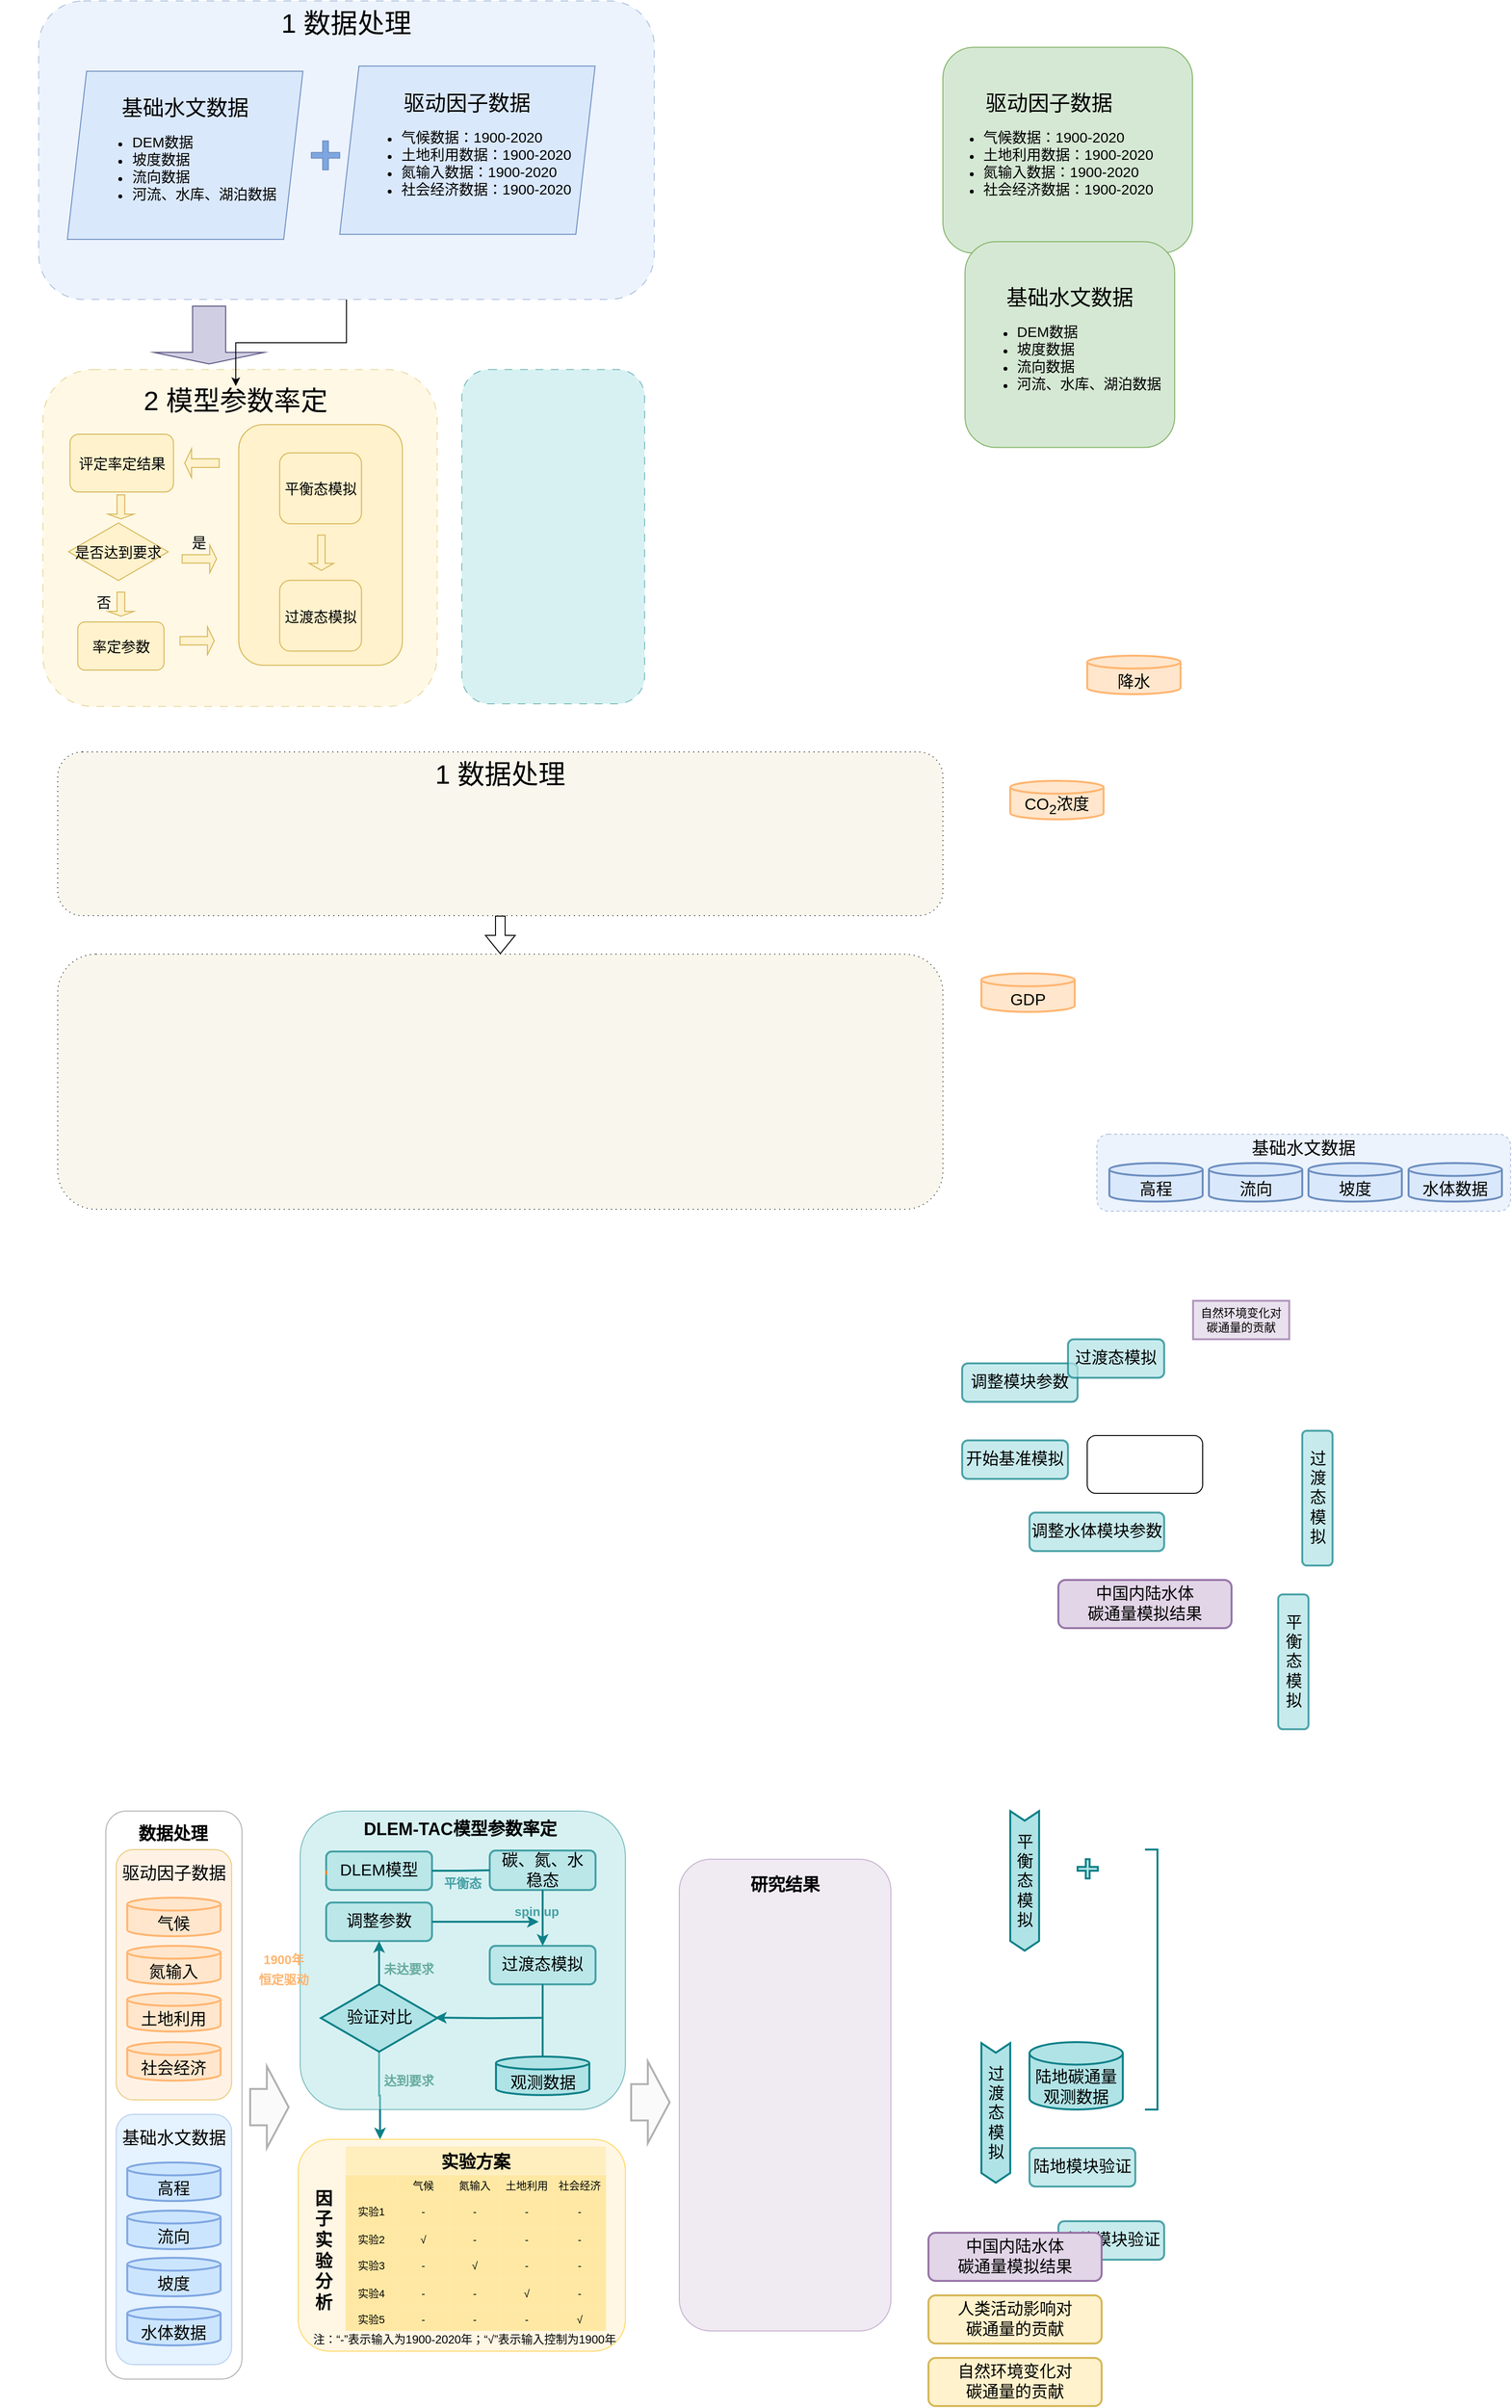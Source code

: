 <mxfile version="27.1.4">
  <diagram id="C5RBs43oDa-KdzZeNtuy" name="Page-1">
    <mxGraphModel dx="1223" dy="659" grid="1" gridSize="10" guides="1" tooltips="1" connect="1" arrows="1" fold="1" page="1" pageScale="1" pageWidth="827" pageHeight="1169" math="0" shadow="0">
      <root>
        <mxCell id="WIyWlLk6GJQsqaUBKTNV-0" />
        <mxCell id="WIyWlLk6GJQsqaUBKTNV-1" parent="WIyWlLk6GJQsqaUBKTNV-0" />
        <mxCell id="oJPnfznHVFl8mpxEo0FU-6" value="" style="group;dashed=1;fillColor=#dae8fc;strokeColor=#6c8ebf;opacity=0;" parent="WIyWlLk6GJQsqaUBKTNV-1" vertex="1" connectable="0">
          <mxGeometry x="70" y="20" width="630" height="382.76" as="geometry" />
        </mxCell>
        <mxCell id="oJPnfznHVFl8mpxEo0FU-4" value="&lt;font style=&quot;font-size: 28px;&quot;&gt;1 数据处理&lt;/font&gt;" style="rounded=1;whiteSpace=wrap;html=1;fillColor=#dae8fc;strokeColor=#6c8ebf;verticalAlign=top;dashed=1;opacity=50;dashPattern=8 8;" parent="oJPnfznHVFl8mpxEo0FU-6" vertex="1">
          <mxGeometry x="-9.83" width="639.83" height="310" as="geometry" />
        </mxCell>
        <mxCell id="oJPnfznHVFl8mpxEo0FU-9" value="" style="shape=cross;whiteSpace=wrap;html=1;fillColor=#7EA6E0;strokeColor=#6c8ebf;" parent="oJPnfznHVFl8mpxEo0FU-6" vertex="1">
          <mxGeometry x="273.603" y="145.34" width="29.492" height="30" as="geometry" />
        </mxCell>
        <mxCell id="oJPnfznHVFl8mpxEo0FU-14" value="" style="shape=singleArrow;direction=south;whiteSpace=wrap;html=1;strokeColor=#56517e;fillColor=#d0cee2;" parent="oJPnfznHVFl8mpxEo0FU-6" vertex="1">
          <mxGeometry x="109.998" y="317" width="114.702" height="60" as="geometry" />
        </mxCell>
        <mxCell id="oJPnfznHVFl8mpxEo0FU-18" value="&lt;div&gt;&lt;font style=&quot;font-size: 22px;&quot;&gt;基础水文数据&lt;/font&gt;&lt;/div&gt;&lt;div&gt;&lt;ul&gt;&lt;li style=&quot;text-align: left;&quot;&gt;&lt;font style=&quot;font-size: 15px;&quot;&gt;DEM数据&lt;/font&gt;&lt;/li&gt;&lt;li style=&quot;text-align: left;&quot;&gt;&lt;font style=&quot;font-size: 15px;&quot;&gt;坡度数据&lt;/font&gt;&lt;/li&gt;&lt;li style=&quot;text-align: left;&quot;&gt;&lt;font style=&quot;font-size: 15px;&quot;&gt;流向数据&lt;/font&gt;&lt;/li&gt;&lt;li style=&quot;text-align: left;&quot;&gt;&lt;font style=&quot;font-size: 15px;&quot;&gt;河流、水库、湖泊数据&lt;/font&gt;&lt;/li&gt;&lt;/ul&gt;&lt;/div&gt;" style="shape=parallelogram;perimeter=parallelogramPerimeter;whiteSpace=wrap;html=1;fixedSize=1;fillColor=#dae8fc;strokeColor=#6c8ebf;" parent="oJPnfznHVFl8mpxEo0FU-6" vertex="1">
          <mxGeometry x="19.996" y="73.01" width="244.839" height="174.66" as="geometry" />
        </mxCell>
        <mxCell id="oJPnfznHVFl8mpxEo0FU-17" value="&lt;div&gt;&lt;font style=&quot;font-size: 22px;&quot;&gt;驱动因子数据&lt;/font&gt;&lt;/div&gt;&lt;ul style=&quot;text-align: left;&quot;&gt;&lt;li&gt;&lt;font style=&quot;font-size: 15px;&quot;&gt;气候数据：1900-2020&lt;/font&gt;&lt;/li&gt;&lt;li&gt;&lt;font style=&quot;font-size: 15px;&quot;&gt;土地利用数据：1900-2020&lt;/font&gt;&lt;/li&gt;&lt;li&gt;&lt;font style=&quot;font-size: 15px;&quot;&gt;氮输入数据：1900-2020&lt;/font&gt;&lt;/li&gt;&lt;li&gt;&lt;font style=&quot;font-size: 15px;&quot;&gt;社会经济数据：1900-2020&lt;/font&gt;&lt;/li&gt;&lt;/ul&gt;" style="shape=parallelogram;perimeter=parallelogramPerimeter;whiteSpace=wrap;html=1;fixedSize=1;fillColor=#dae8fc;strokeColor=#6c8ebf;" parent="oJPnfznHVFl8mpxEo0FU-6" vertex="1">
          <mxGeometry x="303.09" y="67.67" width="265.424" height="174.66" as="geometry" />
        </mxCell>
        <mxCell id="oJPnfznHVFl8mpxEo0FU-0" value="&lt;div style=&quot;text-align: center;&quot;&gt;&lt;font style=&quot;font-size: 22px;&quot;&gt;驱动因子数据&lt;/font&gt;&lt;/div&gt;&lt;ul&gt;&lt;li style=&quot;&quot;&gt;&lt;font style=&quot;font-size: 15px;&quot;&gt;气候数据：1900-2020&lt;/font&gt;&lt;/li&gt;&lt;li&gt;&lt;font style=&quot;font-size: 15px;&quot;&gt;土地利用数据：1900-2020&lt;/font&gt;&lt;/li&gt;&lt;li style=&quot;&quot;&gt;&lt;font style=&quot;font-size: 15px;&quot;&gt;氮输入数据：1900-2020&lt;/font&gt;&lt;/li&gt;&lt;li style=&quot;&quot;&gt;&lt;font style=&quot;font-size: 15px;&quot;&gt;社会经济数据：1900-2020&lt;/font&gt;&lt;/li&gt;&lt;/ul&gt;" style="rounded=1;whiteSpace=wrap;html=1;align=left;fillColor=#d5e8d4;strokeColor=#82b366;movable=1;resizable=1;rotatable=1;deletable=1;editable=1;locked=0;connectable=1;" parent="WIyWlLk6GJQsqaUBKTNV-1" vertex="1">
          <mxGeometry x="1000.005" y="68.108" width="259.434" height="213.793" as="geometry" />
        </mxCell>
        <mxCell id="oJPnfznHVFl8mpxEo0FU-2" value="&lt;div style=&quot;&quot;&gt;&lt;font style=&quot;font-size: 22px;&quot;&gt;基础水文数据&lt;/font&gt;&lt;/div&gt;&lt;div style=&quot;&quot;&gt;&lt;ul&gt;&lt;li style=&quot;text-align: left;&quot;&gt;&lt;font style=&quot;font-size: 15px;&quot;&gt;DEM数据&lt;/font&gt;&lt;/li&gt;&lt;li style=&quot;text-align: left;&quot;&gt;&lt;font style=&quot;font-size: 15px;&quot;&gt;坡度数据&lt;/font&gt;&lt;/li&gt;&lt;li style=&quot;text-align: left;&quot;&gt;&lt;font style=&quot;font-size: 15px;&quot;&gt;流向数据&lt;/font&gt;&lt;/li&gt;&lt;li style=&quot;text-align: left;&quot;&gt;&lt;font style=&quot;font-size: 15px;&quot;&gt;河流、水库、湖泊数据&lt;/font&gt;&lt;/li&gt;&lt;/ul&gt;&lt;/div&gt;" style="rounded=1;whiteSpace=wrap;html=1;align=center;fillColor=#d5e8d4;strokeColor=#82b366;" parent="WIyWlLk6GJQsqaUBKTNV-1" vertex="1">
          <mxGeometry x="1023.001" y="269.998" width="217.925" height="213.793" as="geometry" />
        </mxCell>
        <mxCell id="oJPnfznHVFl8mpxEo0FU-35" value="" style="group" parent="WIyWlLk6GJQsqaUBKTNV-1" vertex="1" connectable="0">
          <mxGeometry x="20" y="402.76" width="490" height="350" as="geometry" />
        </mxCell>
        <mxCell id="oJPnfznHVFl8mpxEo0FU-3" value="" style="rounded=1;whiteSpace=wrap;html=1;fillColor=#fff2cc;strokeColor=#d6b656;opacity=50;dashed=1;dashPattern=8 8;" parent="oJPnfznHVFl8mpxEo0FU-35" vertex="1">
          <mxGeometry x="44.545" width="409.818" height="350" as="geometry" />
        </mxCell>
        <mxCell id="oJPnfznHVFl8mpxEo0FU-36" value="" style="group" parent="oJPnfznHVFl8mpxEo0FU-35" vertex="1" connectable="0">
          <mxGeometry x="71.273" y="52.24" width="356.364" height="260" as="geometry" />
        </mxCell>
        <mxCell id="oJPnfznHVFl8mpxEo0FU-21" value="&lt;font style=&quot;font-size: 15px;&quot;&gt;率定参数&lt;/font&gt;" style="rounded=1;whiteSpace=wrap;html=1;fillColor=#fff2cc;strokeColor=#d6b656;" parent="oJPnfznHVFl8mpxEo0FU-36" vertex="1">
          <mxGeometry x="9.562" y="210" width="89.613" height="50" as="geometry" />
        </mxCell>
        <mxCell id="oJPnfznHVFl8mpxEo0FU-25" value="" style="shape=singleArrow;direction=west;whiteSpace=wrap;html=1;fillColor=#fff2cc;strokeColor=#d6b656;" parent="oJPnfznHVFl8mpxEo0FU-36" vertex="1">
          <mxGeometry x="120.682" y="30" width="35.845" height="30" as="geometry" />
        </mxCell>
        <mxCell id="oJPnfznHVFl8mpxEo0FU-26" value="&lt;font style=&quot;font-size: 15px;&quot;&gt;是否达到要求&lt;/font&gt;" style="html=1;whiteSpace=wrap;aspect=fixed;shape=isoRectangle;fillColor=#fff2cc;strokeColor=#d6b656;" parent="oJPnfznHVFl8mpxEo0FU-36" vertex="1">
          <mxGeometry y="106" width="103.58" height="62.147" as="geometry" />
        </mxCell>
        <mxCell id="oJPnfznHVFl8mpxEo0FU-27" value="" style="group" parent="oJPnfznHVFl8mpxEo0FU-36" vertex="1" connectable="0">
          <mxGeometry x="171.758" y="5" width="175.228" height="250" as="geometry" />
        </mxCell>
        <mxCell id="oJPnfznHVFl8mpxEo0FU-22" value="" style="rounded=1;whiteSpace=wrap;html=1;fillColor=#fff2cc;strokeColor=#d6b656;textDirection=vertical-lr;" parent="oJPnfznHVFl8mpxEo0FU-27" vertex="1">
          <mxGeometry x="5.104" width="170.124" height="250.0" as="geometry" />
        </mxCell>
        <mxCell id="oJPnfznHVFl8mpxEo0FU-19" value="&lt;font style=&quot;font-size: 15px;&quot;&gt;平衡态模拟&lt;/font&gt;" style="rounded=1;whiteSpace=wrap;html=1;fillColor=#fff2cc;strokeColor=#d6b656;" parent="oJPnfznHVFl8mpxEo0FU-27" vertex="1">
          <mxGeometry x="47.635" y="29.412" width="85.062" height="73.529" as="geometry" />
        </mxCell>
        <mxCell id="oJPnfznHVFl8mpxEo0FU-20" value="&lt;font style=&quot;font-size: 15px;&quot;&gt;过渡态模拟&lt;/font&gt;" style="rounded=1;whiteSpace=wrap;html=1;fillColor=#fff2cc;strokeColor=#d6b656;" parent="oJPnfznHVFl8mpxEo0FU-27" vertex="1">
          <mxGeometry x="47.635" y="161.765" width="85.062" height="73.529" as="geometry" />
        </mxCell>
        <mxCell id="oJPnfznHVFl8mpxEo0FU-24" value="" style="shape=singleArrow;direction=south;whiteSpace=wrap;html=1;fillColor=#fff2cc;strokeColor=#d6b656;" parent="oJPnfznHVFl8mpxEo0FU-27" vertex="1">
          <mxGeometry x="78.257" y="114.706" width="25.519" height="36.765" as="geometry" />
        </mxCell>
        <mxCell id="oJPnfznHVFl8mpxEo0FU-28" value="&lt;span style=&quot;font-size: 15px;&quot;&gt;评定率定结果&lt;/span&gt;" style="rounded=1;whiteSpace=wrap;html=1;fillColor=#fff2cc;strokeColor=#d6b656;" parent="oJPnfznHVFl8mpxEo0FU-36" vertex="1">
          <mxGeometry x="1.497" y="15" width="107.535" height="60" as="geometry" />
        </mxCell>
        <mxCell id="oJPnfznHVFl8mpxEo0FU-29" value="" style="shape=singleArrow;direction=south;whiteSpace=wrap;html=1;fillColor=#fff2cc;strokeColor=#d6b656;" parent="oJPnfznHVFl8mpxEo0FU-36" vertex="1">
          <mxGeometry x="40.926" y="78" width="26.884" height="25" as="geometry" />
        </mxCell>
        <mxCell id="oJPnfznHVFl8mpxEo0FU-30" value="" style="shape=singleArrow;whiteSpace=wrap;html=1;fillColor=#fff2cc;strokeColor=#d6b656;" parent="oJPnfznHVFl8mpxEo0FU-36" vertex="1">
          <mxGeometry x="117.993" y="130" width="35.845" height="29" as="geometry" />
        </mxCell>
        <mxCell id="oJPnfznHVFl8mpxEo0FU-32" value="&lt;font style=&quot;font-size: 15px;&quot;&gt;是&lt;/font&gt;" style="text;html=1;align=center;verticalAlign=middle;whiteSpace=wrap;rounded=0;" parent="oJPnfznHVFl8mpxEo0FU-36" vertex="1">
          <mxGeometry x="109.032" y="112" width="53.768" height="30" as="geometry" />
        </mxCell>
        <mxCell id="oJPnfznHVFl8mpxEo0FU-33" value="" style="shape=singleArrow;direction=south;whiteSpace=wrap;html=1;fillColor=#fff2cc;strokeColor=#d6b656;" parent="oJPnfznHVFl8mpxEo0FU-36" vertex="1">
          <mxGeometry x="40.926" y="179" width="26.884" height="25" as="geometry" />
        </mxCell>
        <mxCell id="oJPnfznHVFl8mpxEo0FU-34" value="&lt;font style=&quot;font-size: 15px;&quot;&gt;否&lt;/font&gt;" style="text;html=1;align=center;verticalAlign=middle;whiteSpace=wrap;rounded=0;" parent="oJPnfznHVFl8mpxEo0FU-36" vertex="1">
          <mxGeometry x="9.562" y="174" width="53.768" height="30" as="geometry" />
        </mxCell>
        <mxCell id="oJPnfznHVFl8mpxEo0FU-37" value="&lt;font style=&quot;font-size: 28px;&quot;&gt;2 模型参数率定&lt;/font&gt;" style="text;html=1;align=center;verticalAlign=middle;whiteSpace=wrap;rounded=0;" parent="oJPnfznHVFl8mpxEo0FU-35" vertex="1">
          <mxGeometry x="139.07" y="17.24" width="211.86" height="30" as="geometry" />
        </mxCell>
        <mxCell id="oJPnfznHVFl8mpxEo0FU-38" value="" style="shape=singleArrow;whiteSpace=wrap;html=1;fillColor=#fff2cc;strokeColor=#d6b656;" parent="oJPnfznHVFl8mpxEo0FU-35" vertex="1">
          <mxGeometry x="187.091" y="267.24" width="35.636" height="29" as="geometry" />
        </mxCell>
        <mxCell id="oJPnfznHVFl8mpxEo0FU-40" value="" style="rounded=1;whiteSpace=wrap;html=1;fillColor=#b0e3e6;strokeColor=#0e8088;opacity=50;dashed=1;dashPattern=8 8;" parent="WIyWlLk6GJQsqaUBKTNV-1" vertex="1">
          <mxGeometry x="500" y="402.76" width="190" height="347.24" as="geometry" />
        </mxCell>
        <mxCell id="oJPnfznHVFl8mpxEo0FU-41" value="" style="edgeStyle=orthogonalEdgeStyle;rounded=0;orthogonalLoop=1;jettySize=auto;html=1;" parent="WIyWlLk6GJQsqaUBKTNV-1" source="oJPnfznHVFl8mpxEo0FU-4" target="oJPnfznHVFl8mpxEo0FU-37" edge="1">
          <mxGeometry relative="1" as="geometry" />
        </mxCell>
        <mxCell id="oJPnfznHVFl8mpxEo0FU-67" value="" style="edgeStyle=orthogonalEdgeStyle;rounded=0;orthogonalLoop=1;jettySize=auto;html=1;opacity=0;fillColor=#b1ddf0;strokeColor=#10739e;" parent="WIyWlLk6GJQsqaUBKTNV-1" edge="1">
          <mxGeometry relative="1" as="geometry">
            <mxPoint x="1150" y="1307" as="sourcePoint" />
            <mxPoint x="1150" y="1307" as="targetPoint" />
            <Array as="points">
              <mxPoint x="1170" y="1307" />
            </Array>
          </mxGeometry>
        </mxCell>
        <mxCell id="oJPnfznHVFl8mpxEo0FU-69" value="" style="edgeStyle=orthogonalEdgeStyle;rounded=0;orthogonalLoop=1;jettySize=auto;html=1;shape=flexArrow;" parent="WIyWlLk6GJQsqaUBKTNV-1" source="oJPnfznHVFl8mpxEo0FU-42" target="oJPnfznHVFl8mpxEo0FU-68" edge="1">
          <mxGeometry relative="1" as="geometry" />
        </mxCell>
        <mxCell id="oJPnfznHVFl8mpxEo0FU-42" value="&lt;font style=&quot;font-size: 28px;&quot;&gt;1 数据处理&lt;/font&gt;" style="rounded=1;whiteSpace=wrap;html=1;verticalAlign=top;dashed=1;dashPattern=1 4;fillColor=#f9f7ed;strokeColor=#36393d;" parent="WIyWlLk6GJQsqaUBKTNV-1" vertex="1">
          <mxGeometry x="80" y="800" width="920" height="170" as="geometry" />
        </mxCell>
        <mxCell id="oJPnfznHVFl8mpxEo0FU-50" value="&lt;span style=&quot;font-size: 17px;&quot;&gt;降水&lt;/span&gt;" style="strokeWidth=2;html=1;shape=mxgraph.flowchart.database;whiteSpace=wrap;fillColor=#ffe6cc;strokeColor=#FFB570;verticalAlign=bottom;" parent="WIyWlLk6GJQsqaUBKTNV-1" vertex="1">
          <mxGeometry x="1150" y="700" width="97" height="40" as="geometry" />
        </mxCell>
        <mxCell id="oJPnfznHVFl8mpxEo0FU-51" value="&lt;span style=&quot;font-size: 17px;&quot;&gt;CO&lt;sub&gt;2&lt;/sub&gt;浓度&lt;/span&gt;" style="strokeWidth=2;html=1;shape=mxgraph.flowchart.database;whiteSpace=wrap;fillColor=#ffe6cc;strokeColor=#FFB570;verticalAlign=bottom;" parent="WIyWlLk6GJQsqaUBKTNV-1" vertex="1">
          <mxGeometry x="1070" y="830" width="97" height="40" as="geometry" />
        </mxCell>
        <mxCell id="oJPnfznHVFl8mpxEo0FU-55" value="&lt;span style=&quot;font-size: 17px;&quot;&gt;GDP&lt;/span&gt;" style="strokeWidth=2;html=1;shape=mxgraph.flowchart.database;whiteSpace=wrap;fillColor=#ffe6cc;strokeColor=#FFB570;verticalAlign=bottom;" parent="WIyWlLk6GJQsqaUBKTNV-1" vertex="1">
          <mxGeometry x="1040" y="1030" width="97" height="40" as="geometry" />
        </mxCell>
        <mxCell id="oJPnfznHVFl8mpxEo0FU-60" value="" style="rounded=1;whiteSpace=wrap;html=1;fillColor=#dae8fc;strokeColor=#6c8ebf;dashed=1;opacity=50;container=0;" parent="WIyWlLk6GJQsqaUBKTNV-1" vertex="1">
          <mxGeometry x="1160" y="1197" width="430" height="80" as="geometry" />
        </mxCell>
        <mxCell id="oJPnfznHVFl8mpxEo0FU-61" value="&lt;font style=&quot;font-size: 17px;&quot;&gt;高程&lt;/font&gt;" style="strokeWidth=2;html=1;shape=mxgraph.flowchart.database;whiteSpace=wrap;fillColor=#dae8fc;strokeColor=#6c8ebf;verticalAlign=bottom;container=0;" parent="WIyWlLk6GJQsqaUBKTNV-1" vertex="1">
          <mxGeometry x="1173" y="1227" width="97" height="40" as="geometry" />
        </mxCell>
        <mxCell id="oJPnfznHVFl8mpxEo0FU-62" value="&lt;span style=&quot;font-size: 17px;&quot;&gt;坡度&lt;/span&gt;" style="strokeWidth=2;html=1;shape=mxgraph.flowchart.database;whiteSpace=wrap;fillColor=#dae8fc;strokeColor=#6c8ebf;verticalAlign=bottom;container=0;" parent="WIyWlLk6GJQsqaUBKTNV-1" vertex="1">
          <mxGeometry x="1380" y="1227" width="97" height="40" as="geometry" />
        </mxCell>
        <mxCell id="oJPnfznHVFl8mpxEo0FU-63" value="&lt;span style=&quot;font-size: 17px;&quot;&gt;流向&lt;/span&gt;" style="strokeWidth=2;html=1;shape=mxgraph.flowchart.database;whiteSpace=wrap;fillColor=#dae8fc;strokeColor=#6c8ebf;verticalAlign=bottom;container=0;" parent="WIyWlLk6GJQsqaUBKTNV-1" vertex="1">
          <mxGeometry x="1276.5" y="1227" width="97" height="40" as="geometry" />
        </mxCell>
        <mxCell id="oJPnfznHVFl8mpxEo0FU-64" value="&lt;span style=&quot;font-size: 17px;&quot;&gt;水体数据&lt;/span&gt;" style="strokeWidth=2;html=1;shape=mxgraph.flowchart.database;whiteSpace=wrap;fillColor=#dae8fc;strokeColor=#6c8ebf;verticalAlign=bottom;container=0;" parent="WIyWlLk6GJQsqaUBKTNV-1" vertex="1">
          <mxGeometry x="1484" y="1227" width="97" height="40" as="geometry" />
        </mxCell>
        <mxCell id="oJPnfznHVFl8mpxEo0FU-65" value="&lt;font style=&quot;font-size: 18px;&quot;&gt;基础水文数据&lt;/font&gt;" style="text;html=1;align=center;verticalAlign=middle;whiteSpace=wrap;rounded=0;container=0;" parent="WIyWlLk6GJQsqaUBKTNV-1" vertex="1">
          <mxGeometry x="1310" y="1197" width="130" height="30" as="geometry" />
        </mxCell>
        <mxCell id="oJPnfznHVFl8mpxEo0FU-68" value="" style="whiteSpace=wrap;html=1;verticalAlign=top;fillColor=#f9f7ed;strokeColor=#36393d;rounded=1;dashed=1;dashPattern=1 4;" parent="WIyWlLk6GJQsqaUBKTNV-1" vertex="1">
          <mxGeometry x="80" y="1010" width="920" height="265" as="geometry" />
        </mxCell>
        <mxCell id="oJPnfznHVFl8mpxEo0FU-249" value="" style="rounded=1;whiteSpace=wrap;html=1;" parent="WIyWlLk6GJQsqaUBKTNV-1" vertex="1">
          <mxGeometry x="1150" y="1510" width="120" height="60" as="geometry" />
        </mxCell>
        <mxCell id="oJPnfznHVFl8mpxEo0FU-253" value="&lt;span style=&quot;font-size: 17px;&quot;&gt;调整模块参数&lt;/span&gt;" style="whiteSpace=wrap;html=1;fillColor=#b0e3e6;strokeColor=#0e8088;strokeWidth=2;opacity=70;rounded=1;" parent="WIyWlLk6GJQsqaUBKTNV-1" vertex="1">
          <mxGeometry x="1020" y="1435" width="120" height="40" as="geometry" />
        </mxCell>
        <mxCell id="oJPnfznHVFl8mpxEo0FU-255" value="&lt;font style=&quot;font-size: 17px;&quot;&gt;开始基准模拟&lt;/font&gt;" style="whiteSpace=wrap;html=1;fillColor=#b0e3e6;strokeColor=#0e8088;strokeWidth=2;opacity=70;rounded=1;" parent="WIyWlLk6GJQsqaUBKTNV-1" vertex="1">
          <mxGeometry x="1020" y="1515" width="110" height="40" as="geometry" />
        </mxCell>
        <mxCell id="oJPnfznHVFl8mpxEo0FU-262" value="自然环境变化&lt;span style=&quot;background-color: transparent; color: light-dark(rgb(0, 0, 0), rgb(255, 255, 255));&quot;&gt;对&lt;/span&gt;&lt;div&gt;&lt;span style=&quot;background-color: transparent; color: light-dark(rgb(0, 0, 0), rgb(255, 255, 255));&quot;&gt;碳通量的贡献&lt;/span&gt;&lt;/div&gt;" style="whiteSpace=wrap;html=1;fillColor=#e1d5e7;strokeColor=#9673a6;strokeWidth=2;opacity=70;rounded=0;" parent="WIyWlLk6GJQsqaUBKTNV-1" vertex="1">
          <mxGeometry x="1260" y="1370" width="100" height="40" as="geometry" />
        </mxCell>
        <mxCell id="nLHUTXYO1wQgojI6cauG-1" value="&lt;font style=&quot;font-size: 17px;&quot;&gt;过渡态模拟&lt;/font&gt;" style="whiteSpace=wrap;html=1;fillColor=#b0e3e6;strokeColor=#0e8088;strokeWidth=2;opacity=70;rounded=1;direction=south;" vertex="1" parent="WIyWlLk6GJQsqaUBKTNV-1">
          <mxGeometry x="1373.5" y="1505" width="31.5" height="140" as="geometry" />
        </mxCell>
        <mxCell id="nLHUTXYO1wQgojI6cauG-14" value="&lt;font style=&quot;font-size: 17px;&quot;&gt;过渡态模拟&lt;/font&gt;" style="whiteSpace=wrap;html=1;fillColor=#b0e3e6;strokeColor=#0e8088;strokeWidth=2;opacity=70;rounded=1;" vertex="1" parent="WIyWlLk6GJQsqaUBKTNV-1">
          <mxGeometry x="1130" y="1410" width="100" height="40" as="geometry" />
        </mxCell>
        <mxCell id="nLHUTXYO1wQgojI6cauG-18" value="&lt;span style=&quot;font-size: 17px;&quot;&gt;中国内陆水体&lt;/span&gt;&lt;div&gt;&lt;span style=&quot;font-size: 17px;&quot;&gt;碳通量模拟结果&lt;/span&gt;&lt;/div&gt;" style="whiteSpace=wrap;html=1;fillColor=#e1d5e7;strokeColor=#9673a6;strokeWidth=2;rounded=1;" vertex="1" parent="WIyWlLk6GJQsqaUBKTNV-1">
          <mxGeometry x="1120" y="1660" width="180" height="50" as="geometry" />
        </mxCell>
        <mxCell id="nLHUTXYO1wQgojI6cauG-21" value="&lt;font style=&quot;font-size: 17px;&quot;&gt;平衡态模拟&lt;/font&gt;" style="whiteSpace=wrap;html=1;fillColor=#b0e3e6;strokeColor=#0e8088;strokeWidth=2;opacity=70;rounded=1;direction=south;" vertex="1" parent="WIyWlLk6GJQsqaUBKTNV-1">
          <mxGeometry x="1348.5" y="1675" width="31.5" height="140" as="geometry" />
        </mxCell>
        <mxCell id="nLHUTXYO1wQgojI6cauG-36" value="&lt;span style=&quot;font-size: 17px;&quot;&gt;调整水体模块参数&lt;/span&gt;" style="whiteSpace=wrap;html=1;fillColor=#b0e3e6;strokeColor=#0e8088;strokeWidth=2;opacity=70;rounded=1;" vertex="1" parent="WIyWlLk6GJQsqaUBKTNV-1">
          <mxGeometry x="1090" y="1590" width="140" height="40" as="geometry" />
        </mxCell>
        <mxCell id="oJPnfznHVFl8mpxEo0FU-260" value="&lt;font style=&quot;font-size: 17px;&quot;&gt;陆地碳通量观测数据&lt;/font&gt;" style="strokeWidth=2;html=1;shape=mxgraph.flowchart.database;whiteSpace=wrap;fillColor=#b0e3e6;strokeColor=#0e8088;verticalAlign=bottom;" parent="WIyWlLk6GJQsqaUBKTNV-1" vertex="1">
          <mxGeometry x="1090" y="2140" width="97" height="70" as="geometry" />
        </mxCell>
        <mxCell id="nLHUTXYO1wQgojI6cauG-19" value="&lt;span style=&quot;font-size: 17px;&quot;&gt;陆地模块验证&lt;/span&gt;" style="whiteSpace=wrap;html=1;fillColor=#b0e3e6;strokeColor=#0e8088;strokeWidth=2;opacity=70;rounded=1;" vertex="1" parent="WIyWlLk6GJQsqaUBKTNV-1">
          <mxGeometry x="1090" y="2250" width="110" height="40" as="geometry" />
        </mxCell>
        <mxCell id="nLHUTXYO1wQgojI6cauG-37" value="&lt;span style=&quot;font-size: 17px;&quot;&gt;水体模块验证&lt;/span&gt;" style="whiteSpace=wrap;html=1;fillColor=#b0e3e6;strokeColor=#0e8088;strokeWidth=2;opacity=70;rounded=1;" vertex="1" parent="WIyWlLk6GJQsqaUBKTNV-1">
          <mxGeometry x="1120" y="2326" width="110" height="40" as="geometry" />
        </mxCell>
        <mxCell id="nLHUTXYO1wQgojI6cauG-39" value="" style="shape=cross;whiteSpace=wrap;html=1;fillColor=#b0e3e6;strokeColor=#0e8088;strokeWidth=2;" vertex="1" parent="WIyWlLk6GJQsqaUBKTNV-1">
          <mxGeometry x="1140" y="1950" width="21" height="20" as="geometry" />
        </mxCell>
        <mxCell id="nLHUTXYO1wQgojI6cauG-22" value="&lt;span style=&quot;font-size: 17px; text-wrap-mode: wrap;&quot;&gt;平&lt;/span&gt;&lt;div&gt;&lt;span style=&quot;font-size: 17px; text-wrap-mode: wrap;&quot;&gt;衡&lt;/span&gt;&lt;/div&gt;&lt;div&gt;&lt;span style=&quot;font-size: 17px; text-wrap-mode: wrap;&quot;&gt;态&lt;/span&gt;&lt;/div&gt;&lt;div&gt;&lt;span style=&quot;font-size: 17px; text-wrap-mode: wrap;&quot;&gt;模&lt;/span&gt;&lt;/div&gt;&lt;div&gt;&lt;span style=&quot;font-size: 17px; text-wrap-mode: wrap;&quot;&gt;拟&lt;/span&gt;&lt;/div&gt;" style="html=1;shadow=0;dashed=0;align=center;verticalAlign=middle;shape=mxgraph.arrows2.arrow;dy=0;dx=10;notch=10;fillColor=#b0e3e6;strokeColor=#0e8088;strokeWidth=2;direction=south;" vertex="1" parent="WIyWlLk6GJQsqaUBKTNV-1">
          <mxGeometry x="1070" y="1900" width="30" height="145" as="geometry" />
        </mxCell>
        <mxCell id="nLHUTXYO1wQgojI6cauG-23" value="&lt;span style=&quot;font-size: 17px; text-wrap-mode: wrap;&quot;&gt;过&lt;/span&gt;&lt;div&gt;&lt;span style=&quot;font-size: 17px; text-wrap-mode: wrap;&quot;&gt;渡&lt;/span&gt;&lt;br&gt;&lt;div&gt;&lt;span style=&quot;font-size: 17px; text-wrap-mode: wrap;&quot;&gt;态&lt;/span&gt;&lt;/div&gt;&lt;div&gt;&lt;span style=&quot;font-size: 17px; text-wrap-mode: wrap;&quot;&gt;模&lt;/span&gt;&lt;/div&gt;&lt;div&gt;&lt;span style=&quot;font-size: 17px; text-wrap-mode: wrap;&quot;&gt;拟&lt;/span&gt;&lt;/div&gt;&lt;/div&gt;" style="html=1;shadow=0;dashed=0;align=center;verticalAlign=middle;shape=mxgraph.arrows2.arrow;dy=0;dx=10;notch=10;fillColor=#b0e3e6;strokeColor=#0e8088;strokeWidth=2;direction=south;" vertex="1" parent="WIyWlLk6GJQsqaUBKTNV-1">
          <mxGeometry x="1040" y="2141" width="30" height="145" as="geometry" />
        </mxCell>
        <mxCell id="nLHUTXYO1wQgojI6cauG-35" value="" style="strokeWidth=2;html=1;shape=mxgraph.flowchart.annotation_1;align=left;pointerEvents=1;fillColor=#b0e3e6;strokeColor=#0e8088;direction=west;" vertex="1" parent="WIyWlLk6GJQsqaUBKTNV-1">
          <mxGeometry x="1210" y="1940" width="13" height="270" as="geometry" />
        </mxCell>
        <mxCell id="oJPnfznHVFl8mpxEo0FU-259" value="" style="whiteSpace=wrap;html=1;fillColor=#e1d5e7;strokeColor=#9673a6;strokeWidth=1;opacity=50;rounded=1;" parent="WIyWlLk6GJQsqaUBKTNV-1" vertex="1">
          <mxGeometry x="726" y="1950" width="220" height="490" as="geometry" />
        </mxCell>
        <mxCell id="oJPnfznHVFl8mpxEo0FU-79" value="" style="rounded=1;whiteSpace=wrap;html=1;strokeColor=#B3B3B3;strokeWidth=1;" parent="WIyWlLk6GJQsqaUBKTNV-1" vertex="1">
          <mxGeometry x="130" y="1900" width="141.5" height="590" as="geometry" />
        </mxCell>
        <mxCell id="oJPnfznHVFl8mpxEo0FU-81" value="&lt;font style=&quot;font-size: 18px;&quot;&gt;&lt;b&gt;数据处理&lt;/b&gt;&lt;/font&gt;" style="text;html=1;align=center;verticalAlign=middle;whiteSpace=wrap;rounded=0;textShadow=0;labelBackgroundColor=#FFFFFF;labelBorderColor=none;" parent="WIyWlLk6GJQsqaUBKTNV-1" vertex="1">
          <mxGeometry x="140" y="1908" width="120" height="32" as="geometry" />
        </mxCell>
        <mxCell id="oJPnfznHVFl8mpxEo0FU-84" value="" style="group" parent="WIyWlLk6GJQsqaUBKTNV-1" vertex="1" connectable="0">
          <mxGeometry x="140.75" y="2215" width="120" height="260" as="geometry" />
        </mxCell>
        <mxCell id="oJPnfznHVFl8mpxEo0FU-72" value="" style="rounded=1;whiteSpace=wrap;html=1;fillColor=#cce5ff;strokeColor=#7EA6E0;opacity=50;" parent="oJPnfznHVFl8mpxEo0FU-84" vertex="1">
          <mxGeometry width="120" height="260" as="geometry" />
        </mxCell>
        <mxCell id="oJPnfznHVFl8mpxEo0FU-74" value="&lt;font style=&quot;font-size: 17px;&quot;&gt;高程&lt;/font&gt;" style="strokeWidth=2;html=1;shape=mxgraph.flowchart.database;whiteSpace=wrap;fillColor=#cce5ff;strokeColor=#7EA6E0;verticalAlign=bottom;" parent="oJPnfznHVFl8mpxEo0FU-84" vertex="1">
          <mxGeometry x="11.5" y="50" width="97" height="40" as="geometry" />
        </mxCell>
        <mxCell id="oJPnfznHVFl8mpxEo0FU-75" value="&lt;span style=&quot;font-size: 17px;&quot;&gt;流向&lt;/span&gt;" style="strokeWidth=2;html=1;shape=mxgraph.flowchart.database;whiteSpace=wrap;fillColor=#cce5ff;strokeColor=#7EA6E0;verticalAlign=bottom;" parent="oJPnfznHVFl8mpxEo0FU-84" vertex="1">
          <mxGeometry x="11.5" y="100" width="97" height="40" as="geometry" />
        </mxCell>
        <mxCell id="oJPnfznHVFl8mpxEo0FU-76" value="&lt;span style=&quot;font-size: 17px;&quot;&gt;坡度&lt;/span&gt;" style="strokeWidth=2;html=1;shape=mxgraph.flowchart.database;whiteSpace=wrap;fillColor=#cce5ff;strokeColor=#7EA6E0;verticalAlign=bottom;" parent="oJPnfznHVFl8mpxEo0FU-84" vertex="1">
          <mxGeometry x="11.5" y="149" width="97" height="40" as="geometry" />
        </mxCell>
        <mxCell id="oJPnfznHVFl8mpxEo0FU-77" value="&lt;span style=&quot;font-size: 17px;&quot;&gt;水体数据&lt;/span&gt;" style="strokeWidth=2;html=1;shape=mxgraph.flowchart.database;whiteSpace=wrap;fillColor=#cce5ff;strokeColor=#7EA6E0;verticalAlign=bottom;" parent="oJPnfznHVFl8mpxEo0FU-84" vertex="1">
          <mxGeometry x="11.5" y="200" width="97" height="40" as="geometry" />
        </mxCell>
        <mxCell id="oJPnfznHVFl8mpxEo0FU-78" value="&lt;font style=&quot;font-size: 18px;&quot;&gt;基础水文数据&lt;/font&gt;" style="text;html=1;align=center;verticalAlign=middle;whiteSpace=wrap;rounded=0;" parent="oJPnfznHVFl8mpxEo0FU-84" vertex="1">
          <mxGeometry width="120" height="50" as="geometry" />
        </mxCell>
        <mxCell id="oJPnfznHVFl8mpxEo0FU-261" value="&lt;font style=&quot;font-size: 17px;&quot;&gt;人类活动影响对&lt;/font&gt;&lt;div&gt;&lt;font style=&quot;font-size: 17px;&quot;&gt;碳通量的贡献&lt;/font&gt;&lt;/div&gt;" style="whiteSpace=wrap;html=1;fillColor=#fff2cc;strokeColor=#d6b656;strokeWidth=2;rounded=1;" parent="WIyWlLk6GJQsqaUBKTNV-1" vertex="1">
          <mxGeometry x="985" y="2403" width="180" height="50" as="geometry" />
        </mxCell>
        <mxCell id="oJPnfznHVFl8mpxEo0FU-263" value="&lt;font style=&quot;font-size: 17px;&quot;&gt;自然环境变化&lt;span style=&quot;color: light-dark(rgb(0, 0, 0), rgb(255, 255, 255)); background-color: transparent;&quot;&gt;对&lt;/span&gt;&lt;/font&gt;&lt;div&gt;&lt;span style=&quot;background-color: transparent; color: light-dark(rgb(0, 0, 0), rgb(255, 255, 255));&quot;&gt;&lt;font style=&quot;font-size: 17px;&quot;&gt;碳通量的贡献&lt;/font&gt;&lt;/span&gt;&lt;/div&gt;" style="whiteSpace=wrap;html=1;fillColor=#fff2cc;strokeColor=#d6b656;strokeWidth=2;rounded=1;" parent="WIyWlLk6GJQsqaUBKTNV-1" vertex="1">
          <mxGeometry x="985" y="2468" width="180" height="50" as="geometry" />
        </mxCell>
        <mxCell id="nLHUTXYO1wQgojI6cauG-4" value="&lt;span style=&quot;font-size: 17px;&quot;&gt;中国内陆水体&lt;/span&gt;&lt;div&gt;&lt;span style=&quot;font-size: 17px;&quot;&gt;碳通量模拟结果&lt;/span&gt;&lt;/div&gt;" style="whiteSpace=wrap;html=1;fillColor=#e1d5e7;strokeColor=#9673a6;strokeWidth=2;rounded=1;" vertex="1" parent="WIyWlLk6GJQsqaUBKTNV-1">
          <mxGeometry x="985" y="2338" width="180" height="50" as="geometry" />
        </mxCell>
        <mxCell id="nLHUTXYO1wQgojI6cauG-5" value="&lt;font style=&quot;font-size: 18px;&quot;&gt;&lt;b&gt;研究结果&lt;/b&gt;&lt;/font&gt;" style="text;html=1;align=center;verticalAlign=middle;whiteSpace=wrap;rounded=0;textShadow=0;labelBackgroundColor=none;labelBorderColor=none;" vertex="1" parent="WIyWlLk6GJQsqaUBKTNV-1">
          <mxGeometry x="776" y="1961" width="120" height="32" as="geometry" />
        </mxCell>
        <mxCell id="nLHUTXYO1wQgojI6cauG-15" value="" style="shape=singleArrow;whiteSpace=wrap;html=1;fillColor=#f5f5f5;strokeColor=#666666;arrowWidth=0.444;arrowSize=0.567;strokeWidth=2;fontColor=#333333;opacity=50;shadow=0;rounded=0;" vertex="1" parent="WIyWlLk6GJQsqaUBKTNV-1">
          <mxGeometry x="280" y="2165" width="40" height="85" as="geometry" />
        </mxCell>
        <mxCell id="nLHUTXYO1wQgojI6cauG-16" value="" style="shape=singleArrow;whiteSpace=wrap;html=1;fillColor=#f5f5f5;strokeColor=#666666;arrowWidth=0.444;arrowSize=0.567;strokeWidth=2;fontColor=#333333;opacity=50;shadow=0;rounded=0;" vertex="1" parent="WIyWlLk6GJQsqaUBKTNV-1">
          <mxGeometry x="676" y="2160" width="40" height="85" as="geometry" />
        </mxCell>
        <mxCell id="nLHUTXYO1wQgojI6cauG-24" value="" style="group" vertex="1" connectable="0" parent="WIyWlLk6GJQsqaUBKTNV-1">
          <mxGeometry x="140.75" y="1940" width="120" height="260" as="geometry" />
        </mxCell>
        <mxCell id="oJPnfznHVFl8mpxEo0FU-44" value="" style="rounded=1;whiteSpace=wrap;html=1;fillColor=#ffe6cc;strokeColor=#d79b00;opacity=50;" parent="nLHUTXYO1wQgojI6cauG-24" vertex="1">
          <mxGeometry width="120" height="260" as="geometry" />
        </mxCell>
        <mxCell id="oJPnfznHVFl8mpxEo0FU-56" value="&lt;font style=&quot;font-size: 18px;&quot;&gt;驱动因子数据&lt;/font&gt;" style="text;html=1;align=center;verticalAlign=middle;whiteSpace=wrap;rounded=0;" parent="nLHUTXYO1wQgojI6cauG-24" vertex="1">
          <mxGeometry width="120" height="50" as="geometry" />
        </mxCell>
        <mxCell id="oJPnfznHVFl8mpxEo0FU-47" value="&lt;font style=&quot;font-size: 17px;&quot;&gt;气候&lt;/font&gt;" style="strokeWidth=2;html=1;shape=mxgraph.flowchart.database;whiteSpace=wrap;fillColor=#ffe6cc;strokeColor=#FFB570;verticalAlign=bottom;" parent="nLHUTXYO1wQgojI6cauG-24" vertex="1">
          <mxGeometry x="11.5" y="50" width="97" height="40" as="geometry" />
        </mxCell>
        <mxCell id="oJPnfznHVFl8mpxEo0FU-53" value="&lt;span style=&quot;font-size: 17px;&quot;&gt;氮输入&lt;/span&gt;" style="strokeWidth=2;html=1;shape=mxgraph.flowchart.database;whiteSpace=wrap;fillColor=#ffe6cc;strokeColor=#FFB570;verticalAlign=bottom;" parent="nLHUTXYO1wQgojI6cauG-24" vertex="1">
          <mxGeometry x="11.5" y="100" width="97" height="40" as="geometry" />
        </mxCell>
        <mxCell id="oJPnfznHVFl8mpxEo0FU-52" value="&lt;span style=&quot;font-size: 17px;&quot;&gt;土地利用&lt;/span&gt;" style="strokeWidth=2;html=1;shape=mxgraph.flowchart.database;whiteSpace=wrap;fillColor=#ffe6cc;strokeColor=#FFB570;verticalAlign=bottom;" parent="nLHUTXYO1wQgojI6cauG-24" vertex="1">
          <mxGeometry x="11.5" y="149" width="97" height="40" as="geometry" />
        </mxCell>
        <mxCell id="oJPnfznHVFl8mpxEo0FU-54" value="&lt;span style=&quot;font-size: 17px;&quot;&gt;社会经济&lt;/span&gt;" style="strokeWidth=2;html=1;shape=mxgraph.flowchart.database;whiteSpace=wrap;fillColor=#ffe6cc;strokeColor=#FFB570;verticalAlign=bottom;" parent="nLHUTXYO1wQgojI6cauG-24" vertex="1">
          <mxGeometry x="11.5" y="200" width="97" height="40" as="geometry" />
        </mxCell>
        <mxCell id="nLHUTXYO1wQgojI6cauG-145" style="edgeStyle=orthogonalEdgeStyle;rounded=0;orthogonalLoop=1;jettySize=auto;html=1;entryX=0.25;entryY=0;entryDx=0;entryDy=0;fillColor=#b0e3e6;strokeColor=#0e8088;strokeWidth=2;" edge="1" parent="WIyWlLk6GJQsqaUBKTNV-1" source="oJPnfznHVFl8mpxEo0FU-257" target="oJPnfznHVFl8mpxEo0FU-82">
          <mxGeometry relative="1" as="geometry" />
        </mxCell>
        <mxCell id="nLHUTXYO1wQgojI6cauG-149" value="" style="group" vertex="1" connectable="0" parent="WIyWlLk6GJQsqaUBKTNV-1">
          <mxGeometry x="267.5" y="1900" width="402.5" height="310" as="geometry" />
        </mxCell>
        <mxCell id="oJPnfznHVFl8mpxEo0FU-250" value="" style="rounded=1;whiteSpace=wrap;html=1;movable=1;resizable=1;rotatable=1;deletable=1;editable=1;locked=0;connectable=1;fillColor=#b0e3e6;strokeColor=#0e8088;opacity=50;strokeWidth=1;glass=0;shadow=0;" parent="nLHUTXYO1wQgojI6cauG-149" vertex="1">
          <mxGeometry x="64.5" width="338" height="310" as="geometry" />
        </mxCell>
        <mxCell id="nLHUTXYO1wQgojI6cauG-3" value="&lt;font style=&quot;font-size: 13px; color: rgb(103, 171, 159);&quot;&gt;&lt;b&gt;未达要求&lt;/b&gt;&lt;/font&gt;" style="text;html=1;align=center;verticalAlign=middle;whiteSpace=wrap;rounded=0;fontSize=17;" vertex="1" parent="nLHUTXYO1wQgojI6cauG-149">
          <mxGeometry x="140.5" y="149" width="74" height="30" as="geometry" />
        </mxCell>
        <mxCell id="nLHUTXYO1wQgojI6cauG-17" value="&lt;font style=&quot;font-size: 18px;&quot;&gt;&lt;b&gt;DLEM-TAC模型&lt;/b&gt;&lt;/font&gt;&lt;b style=&quot;font-size: 18px; background-color: transparent; color: light-dark(rgb(0, 0, 0), rgb(255, 255, 255));&quot;&gt;参数率定&lt;/b&gt;" style="text;html=1;align=center;verticalAlign=middle;whiteSpace=wrap;rounded=0;textShadow=0;labelBackgroundColor=none;labelBorderColor=none;" vertex="1" parent="nLHUTXYO1wQgojI6cauG-149">
          <mxGeometry x="128" y="3" width="205" height="32" as="geometry" />
        </mxCell>
        <mxCell id="nLHUTXYO1wQgojI6cauG-30" value="&lt;font style=&quot;font-size: 13px; color: rgb(255, 181, 112);&quot;&gt;&lt;b&gt;1900年&lt;/b&gt;&lt;/font&gt;&lt;div&gt;&lt;font style=&quot;font-size: 13px; color: rgb(255, 181, 112);&quot;&gt;&lt;b&gt;恒定驱动&lt;/b&gt;&lt;/font&gt;&lt;/div&gt;" style="text;html=1;align=center;verticalAlign=middle;whiteSpace=wrap;rounded=0;fontSize=17;" vertex="1" parent="nLHUTXYO1wQgojI6cauG-149">
          <mxGeometry x="12.5" y="154" width="70" height="20" as="geometry" />
        </mxCell>
        <mxCell id="nLHUTXYO1wQgojI6cauG-134" value="" style="edgeStyle=orthogonalEdgeStyle;rounded=0;orthogonalLoop=1;jettySize=auto;html=1;fillColor=#b0e3e6;strokeColor=#0e8088;strokeWidth=2;endArrow=none;startFill=0;" edge="1" parent="nLHUTXYO1wQgojI6cauG-149" source="nLHUTXYO1wQgojI6cauG-43" target="nLHUTXYO1wQgojI6cauG-44">
          <mxGeometry relative="1" as="geometry" />
        </mxCell>
        <mxCell id="nLHUTXYO1wQgojI6cauG-43" value="&lt;span style=&quot;font-size: 17px;&quot;&gt;DLEM模型&lt;/span&gt;" style="whiteSpace=wrap;html=1;fillColor=#b0e3e6;strokeColor=#0e8088;strokeWidth=2;opacity=70;rounded=1;" vertex="1" parent="nLHUTXYO1wQgojI6cauG-149">
          <mxGeometry x="91.5" y="42" width="110" height="40" as="geometry" />
        </mxCell>
        <mxCell id="nLHUTXYO1wQgojI6cauG-49" style="edgeStyle=orthogonalEdgeStyle;rounded=0;orthogonalLoop=1;jettySize=auto;html=1;exitX=0.5;exitY=1;exitDx=0;exitDy=0;fillColor=#b0e3e6;strokeColor=#0e8088;strokeWidth=2;" edge="1" parent="nLHUTXYO1wQgojI6cauG-149" source="nLHUTXYO1wQgojI6cauG-44" target="nLHUTXYO1wQgojI6cauG-45">
          <mxGeometry relative="1" as="geometry" />
        </mxCell>
        <mxCell id="nLHUTXYO1wQgojI6cauG-44" value="&lt;span style=&quot;font-size: 17px;&quot;&gt;碳、氮、水&lt;/span&gt;&lt;div&gt;&lt;span style=&quot;font-size: 17px;&quot;&gt;稳态&lt;/span&gt;&lt;/div&gt;" style="whiteSpace=wrap;html=1;fillColor=#b0e3e6;strokeColor=#0e8088;strokeWidth=2;opacity=70;rounded=1;" vertex="1" parent="nLHUTXYO1wQgojI6cauG-149">
          <mxGeometry x="261.5" y="41" width="110" height="41" as="geometry" />
        </mxCell>
        <mxCell id="nLHUTXYO1wQgojI6cauG-45" value="&lt;span style=&quot;font-size: 17px;&quot;&gt;过渡态模拟&lt;/span&gt;" style="whiteSpace=wrap;html=1;fillColor=#b0e3e6;strokeColor=#0e8088;strokeWidth=2;opacity=70;rounded=1;" vertex="1" parent="nLHUTXYO1wQgojI6cauG-149">
          <mxGeometry x="261.5" y="140" width="110" height="40" as="geometry" />
        </mxCell>
        <mxCell id="nLHUTXYO1wQgojI6cauG-20" value="&lt;font style=&quot;font-size: 17px;&quot;&gt;观测数据&lt;/font&gt;" style="strokeWidth=2;html=1;shape=mxgraph.flowchart.database;whiteSpace=wrap;fillColor=#b0e3e6;strokeColor=#0e8088;verticalAlign=bottom;" vertex="1" parent="nLHUTXYO1wQgojI6cauG-149">
          <mxGeometry x="268" y="255" width="97" height="40" as="geometry" />
        </mxCell>
        <mxCell id="nLHUTXYO1wQgojI6cauG-139" style="edgeStyle=orthogonalEdgeStyle;rounded=0;orthogonalLoop=1;jettySize=auto;html=1;exitX=1;exitY=0.5;exitDx=0;exitDy=0;exitPerimeter=0;strokeWidth=2;endArrow=none;startFill=1;fillColor=#b0e3e6;strokeColor=#0e8088;startArrow=classic;" edge="1" parent="nLHUTXYO1wQgojI6cauG-149">
          <mxGeometry relative="1" as="geometry">
            <mxPoint x="315.5" y="214.747" as="targetPoint" />
            <mxPoint x="204.5" y="214.58" as="sourcePoint" />
          </mxGeometry>
        </mxCell>
        <mxCell id="nLHUTXYO1wQgojI6cauG-140" value="" style="edgeStyle=orthogonalEdgeStyle;rounded=0;orthogonalLoop=1;jettySize=auto;html=1;strokeWidth=2;fillColor=#b0e3e6;strokeColor=#0e8088;endArrow=classic;startFill=0;endFill=1;" edge="1" parent="nLHUTXYO1wQgojI6cauG-149" source="oJPnfznHVFl8mpxEo0FU-257" target="nLHUTXYO1wQgojI6cauG-46">
          <mxGeometry relative="1" as="geometry" />
        </mxCell>
        <mxCell id="oJPnfznHVFl8mpxEo0FU-257" value="&lt;div&gt;&lt;font style=&quot;font-size: 17px;&quot;&gt;验证对比&lt;/font&gt;&lt;/div&gt;" style="strokeWidth=2;html=1;shape=mxgraph.flowchart.decision;whiteSpace=wrap;fillColor=#b0e3e6;strokeColor=#0e8088;" parent="nLHUTXYO1wQgojI6cauG-149" vertex="1">
          <mxGeometry x="86" y="180" width="121" height="70" as="geometry" />
        </mxCell>
        <mxCell id="nLHUTXYO1wQgojI6cauG-147" style="edgeStyle=orthogonalEdgeStyle;rounded=0;orthogonalLoop=1;jettySize=auto;html=1;strokeWidth=2;fillColor=#b0e3e6;strokeColor=#0e8088;" edge="1" parent="nLHUTXYO1wQgojI6cauG-149" source="nLHUTXYO1wQgojI6cauG-46">
          <mxGeometry relative="1" as="geometry">
            <mxPoint x="312.5" y="115" as="targetPoint" />
          </mxGeometry>
        </mxCell>
        <mxCell id="nLHUTXYO1wQgojI6cauG-46" value="&lt;span style=&quot;font-size: 17px;&quot;&gt;调整参数&lt;/span&gt;" style="whiteSpace=wrap;html=1;fillColor=#b0e3e6;strokeColor=#0e8088;strokeWidth=2;opacity=70;rounded=1;" vertex="1" parent="nLHUTXYO1wQgojI6cauG-149">
          <mxGeometry x="91.5" y="95" width="110" height="40" as="geometry" />
        </mxCell>
        <mxCell id="nLHUTXYO1wQgojI6cauG-50" style="rounded=0;orthogonalLoop=1;jettySize=auto;html=1;exitX=0;exitY=0.5;exitDx=0;exitDy=0;fillColor=#fad7ac;strokeColor=#FF8000;startArrow=none;startFill=0;endArrow=none;strokeWidth=2;" edge="1" parent="nLHUTXYO1wQgojI6cauG-149" source="nLHUTXYO1wQgojI6cauG-43">
          <mxGeometry relative="1" as="geometry">
            <mxPoint x="91.5" y="66" as="targetPoint" />
          </mxGeometry>
        </mxCell>
        <mxCell id="nLHUTXYO1wQgojI6cauG-52" style="edgeStyle=orthogonalEdgeStyle;rounded=0;orthogonalLoop=1;jettySize=auto;html=1;exitX=0.5;exitY=1;exitDx=0;exitDy=0;entryX=0.5;entryY=0;entryDx=0;entryDy=0;entryPerimeter=0;endArrow=none;startFill=0;fillColor=#b0e3e6;strokeColor=#0e8088;strokeWidth=2;" edge="1" parent="nLHUTXYO1wQgojI6cauG-149" source="nLHUTXYO1wQgojI6cauG-45" target="nLHUTXYO1wQgojI6cauG-20">
          <mxGeometry relative="1" as="geometry" />
        </mxCell>
        <mxCell id="nLHUTXYO1wQgojI6cauG-133" value="&lt;span style=&quot;font-size: 13px;&quot;&gt;&lt;b style=&quot;&quot;&gt;&lt;font style=&quot;&quot;&gt;spin up&lt;/font&gt;&lt;/b&gt;&lt;/span&gt;" style="text;html=1;align=center;verticalAlign=middle;whiteSpace=wrap;rounded=0;fontSize=17;fontColor=light-dark(#45A0A5,#3A756B);" vertex="1" parent="nLHUTXYO1wQgojI6cauG-149">
          <mxGeometry x="275.5" y="94" width="70" height="20" as="geometry" />
        </mxCell>
        <mxCell id="nLHUTXYO1wQgojI6cauG-135" value="&lt;span style=&quot;font-size: 13px;&quot;&gt;&lt;b style=&quot;&quot;&gt;&lt;font style=&quot;&quot;&gt;平衡态&lt;/font&gt;&lt;/b&gt;&lt;/span&gt;" style="text;html=1;align=center;verticalAlign=middle;whiteSpace=wrap;rounded=0;fontSize=17;fontColor=light-dark(#45A0A5,#3A756B);" vertex="1" parent="nLHUTXYO1wQgojI6cauG-149">
          <mxGeometry x="198.5" y="65" width="70" height="20" as="geometry" />
        </mxCell>
        <mxCell id="nLHUTXYO1wQgojI6cauG-148" value="&lt;font style=&quot;font-size: 13px; color: rgb(103, 171, 159);&quot;&gt;&lt;b&gt;达到要求&lt;/b&gt;&lt;/font&gt;" style="text;html=1;align=center;verticalAlign=middle;whiteSpace=wrap;rounded=0;fontSize=17;" vertex="1" parent="nLHUTXYO1wQgojI6cauG-149">
          <mxGeometry x="140.5" y="265" width="74" height="30" as="geometry" />
        </mxCell>
        <mxCell id="nLHUTXYO1wQgojI6cauG-152" value="" style="group" vertex="1" connectable="0" parent="WIyWlLk6GJQsqaUBKTNV-1">
          <mxGeometry x="330" y="2241" width="340" height="223" as="geometry" />
        </mxCell>
        <mxCell id="oJPnfznHVFl8mpxEo0FU-82" value="" style="rounded=1;whiteSpace=wrap;html=1;movable=1;resizable=1;rotatable=1;deletable=1;editable=1;locked=0;connectable=1;fillColor=#FFF6E4;strokeColor=#FFD966;strokeWidth=1;glass=0;shadow=0;" parent="nLHUTXYO1wQgojI6cauG-152" vertex="1">
          <mxGeometry width="340" height="220" as="geometry" />
        </mxCell>
        <mxCell id="oJPnfznHVFl8mpxEo0FU-85" value="&lt;span style=&quot;font-size: 18px;&quot;&gt;&lt;b&gt;因&lt;/b&gt;&lt;/span&gt;&lt;div&gt;&lt;span style=&quot;font-size: 18px;&quot;&gt;&lt;b&gt;子&lt;/b&gt;&lt;/span&gt;&lt;/div&gt;&lt;div&gt;&lt;span style=&quot;font-size: 18px;&quot;&gt;&lt;b&gt;实&lt;/b&gt;&lt;/span&gt;&lt;/div&gt;&lt;div&gt;&lt;span style=&quot;font-size: 18px;&quot;&gt;&lt;b&gt;验&lt;/b&gt;&lt;/span&gt;&lt;/div&gt;&lt;div&gt;&lt;span style=&quot;font-size: 18px;&quot;&gt;&lt;b&gt;分&lt;/b&gt;&lt;/span&gt;&lt;/div&gt;&lt;div&gt;&lt;span style=&quot;font-size: 18px;&quot;&gt;&lt;b&gt;析&lt;/b&gt;&lt;/span&gt;&lt;/div&gt;" style="text;html=1;align=center;verticalAlign=middle;whiteSpace=wrap;rounded=0;textShadow=0;labelBackgroundColor=none;labelBorderColor=none;movable=1;resizable=1;rotatable=1;deletable=1;editable=1;locked=0;connectable=1;fillColor=#FFFFEB;opacity=0;sketch=1;curveFitting=1;jiggle=2;" parent="nLHUTXYO1wQgojI6cauG-152" vertex="1">
          <mxGeometry x="12" y="55" width="29.49" height="122" as="geometry" />
        </mxCell>
        <mxCell id="oJPnfznHVFl8mpxEo0FU-199" value="实验方案" style="shape=table;startSize=30;container=1;collapsible=0;childLayout=tableLayout;swimlaneFillColor=none;strokeColor=#FFFFFF;fontSize=18;fillColor=#FFD966;labelBackgroundColor=none;opacity=30;rounded=0;swimlaneLine=1;movable=1;resizable=1;rotatable=1;deletable=1;editable=1;locked=0;connectable=1;fontStyle=1;shadow=0;" parent="nLHUTXYO1wQgojI6cauG-152" vertex="1">
          <mxGeometry x="49" y="7" width="271" height="192" as="geometry" />
        </mxCell>
        <mxCell id="oJPnfznHVFl8mpxEo0FU-200" value="" style="shape=tableRow;horizontal=0;startSize=0;swimlaneHead=0;swimlaneBody=0;strokeColor=#E1D5E7;top=0;left=0;bottom=0;right=0;collapsible=0;dropTarget=0;fillColor=#FFD966;points=[[0,0.5],[1,0.5]];portConstraint=eastwest;swimlaneFillColor=none;fontSize=11;movable=1;resizable=1;rotatable=1;deletable=1;editable=1;locked=0;connectable=1;opacity=30;swimlaneLine=1;shadow=0;" parent="oJPnfznHVFl8mpxEo0FU-199" vertex="1">
          <mxGeometry y="30" width="271" height="21" as="geometry" />
        </mxCell>
        <mxCell id="oJPnfznHVFl8mpxEo0FU-201" value="" style="shape=partialRectangle;html=1;whiteSpace=wrap;connectable=1;strokeColor=#E1D5E7;overflow=hidden;fillColor=#FFD966;top=0;left=0;bottom=0;right=0;pointerEvents=1;swimlaneFillColor=none;fontSize=11;movable=1;resizable=1;rotatable=1;deletable=1;editable=1;locked=0;opacity=30;swimlaneLine=1;shadow=0;" parent="oJPnfznHVFl8mpxEo0FU-200" vertex="1">
          <mxGeometry width="54" height="21" as="geometry">
            <mxRectangle width="54" height="21" as="alternateBounds" />
          </mxGeometry>
        </mxCell>
        <mxCell id="oJPnfznHVFl8mpxEo0FU-202" value="气候" style="shape=partialRectangle;html=1;whiteSpace=wrap;connectable=1;strokeColor=#E1D5E7;overflow=hidden;fillColor=#FFD966;top=0;left=0;bottom=0;right=0;pointerEvents=1;swimlaneFillColor=none;fontSize=11;movable=1;resizable=1;rotatable=1;deletable=1;editable=1;locked=0;opacity=30;swimlaneLine=1;shadow=0;" parent="oJPnfznHVFl8mpxEo0FU-200" vertex="1">
          <mxGeometry x="54" width="54" height="21" as="geometry">
            <mxRectangle width="54" height="21" as="alternateBounds" />
          </mxGeometry>
        </mxCell>
        <mxCell id="oJPnfznHVFl8mpxEo0FU-203" value="氮输入" style="shape=partialRectangle;html=1;whiteSpace=wrap;connectable=1;strokeColor=#E1D5E7;overflow=hidden;fillColor=#FFD966;top=0;left=0;bottom=0;right=0;pointerEvents=1;swimlaneFillColor=none;fontSize=11;movable=1;resizable=1;rotatable=1;deletable=1;editable=1;locked=0;opacity=30;swimlaneLine=1;shadow=0;" parent="oJPnfznHVFl8mpxEo0FU-200" vertex="1">
          <mxGeometry x="108" width="53" height="21" as="geometry">
            <mxRectangle width="53" height="21" as="alternateBounds" />
          </mxGeometry>
        </mxCell>
        <mxCell id="oJPnfznHVFl8mpxEo0FU-204" value="土地利用" style="shape=partialRectangle;html=1;whiteSpace=wrap;connectable=1;strokeColor=#E1D5E7;overflow=hidden;fillColor=#FFD966;top=0;left=0;bottom=0;right=0;pointerEvents=1;swimlaneFillColor=none;fontSize=11;movable=1;resizable=1;rotatable=1;deletable=1;editable=1;locked=0;opacity=30;swimlaneLine=1;shadow=0;" parent="oJPnfznHVFl8mpxEo0FU-200" vertex="1">
          <mxGeometry x="161" width="55" height="21" as="geometry">
            <mxRectangle width="55" height="21" as="alternateBounds" />
          </mxGeometry>
        </mxCell>
        <mxCell id="oJPnfznHVFl8mpxEo0FU-205" value="社会经济" style="shape=partialRectangle;html=1;whiteSpace=wrap;connectable=1;strokeColor=#E1D5E7;overflow=hidden;fillColor=#FFD966;top=0;left=0;bottom=0;right=0;pointerEvents=1;swimlaneFillColor=none;fontSize=11;movable=1;resizable=1;rotatable=1;deletable=1;editable=1;locked=0;opacity=30;swimlaneLine=1;shadow=0;" parent="oJPnfznHVFl8mpxEo0FU-200" vertex="1">
          <mxGeometry x="216" width="55" height="21" as="geometry">
            <mxRectangle width="55" height="21" as="alternateBounds" />
          </mxGeometry>
        </mxCell>
        <mxCell id="oJPnfznHVFl8mpxEo0FU-206" value="" style="shape=tableRow;horizontal=0;startSize=0;swimlaneHead=0;swimlaneBody=0;strokeColor=#E1D5E7;top=0;left=0;bottom=0;right=0;collapsible=0;dropTarget=0;fillColor=#FFD966;points=[[0,0.5],[1,0.5]];portConstraint=eastwest;swimlaneFillColor=none;fontSize=11;movable=1;resizable=1;rotatable=1;deletable=1;editable=1;locked=0;connectable=1;opacity=30;swimlaneLine=1;shadow=0;" parent="oJPnfznHVFl8mpxEo0FU-199" vertex="1">
          <mxGeometry y="51" width="271" height="34" as="geometry" />
        </mxCell>
        <mxCell id="oJPnfznHVFl8mpxEo0FU-207" value="实验1" style="shape=partialRectangle;html=1;whiteSpace=wrap;connectable=1;strokeColor=#E1D5E7;overflow=hidden;fillColor=#FFD966;top=0;left=0;bottom=0;right=0;pointerEvents=1;swimlaneFillColor=none;fontSize=11;movable=1;resizable=1;rotatable=1;deletable=1;editable=1;locked=0;opacity=30;swimlaneLine=1;shadow=0;" parent="oJPnfznHVFl8mpxEo0FU-206" vertex="1">
          <mxGeometry width="54" height="34" as="geometry">
            <mxRectangle width="54" height="34" as="alternateBounds" />
          </mxGeometry>
        </mxCell>
        <mxCell id="oJPnfznHVFl8mpxEo0FU-208" value="-" style="shape=partialRectangle;html=1;whiteSpace=wrap;connectable=1;strokeColor=#E1D5E7;overflow=hidden;fillColor=#FFD966;top=0;left=0;bottom=0;right=0;pointerEvents=1;swimlaneFillColor=none;fontSize=11;movable=1;resizable=1;rotatable=1;deletable=1;editable=1;locked=0;opacity=30;swimlaneLine=1;shadow=0;" parent="oJPnfznHVFl8mpxEo0FU-206" vertex="1">
          <mxGeometry x="54" width="54" height="34" as="geometry">
            <mxRectangle width="54" height="34" as="alternateBounds" />
          </mxGeometry>
        </mxCell>
        <mxCell id="oJPnfznHVFl8mpxEo0FU-209" value="-" style="shape=partialRectangle;html=1;whiteSpace=wrap;connectable=1;strokeColor=#E1D5E7;overflow=hidden;fillColor=#FFD966;top=0;left=0;bottom=0;right=0;pointerEvents=1;swimlaneFillColor=none;fontSize=11;movable=1;resizable=1;rotatable=1;deletable=1;editable=1;locked=0;opacity=30;swimlaneLine=1;shadow=0;" parent="oJPnfznHVFl8mpxEo0FU-206" vertex="1">
          <mxGeometry x="108" width="53" height="34" as="geometry">
            <mxRectangle width="53" height="34" as="alternateBounds" />
          </mxGeometry>
        </mxCell>
        <mxCell id="oJPnfznHVFl8mpxEo0FU-210" value="-" style="shape=partialRectangle;html=1;whiteSpace=wrap;connectable=1;strokeColor=#E1D5E7;overflow=hidden;fillColor=#FFD966;top=0;left=0;bottom=0;right=0;pointerEvents=1;swimlaneFillColor=none;fontSize=11;movable=1;resizable=1;rotatable=1;deletable=1;editable=1;locked=0;opacity=30;swimlaneLine=1;shadow=0;" parent="oJPnfznHVFl8mpxEo0FU-206" vertex="1">
          <mxGeometry x="161" width="55" height="34" as="geometry">
            <mxRectangle width="55" height="34" as="alternateBounds" />
          </mxGeometry>
        </mxCell>
        <mxCell id="oJPnfznHVFl8mpxEo0FU-211" value="-" style="shape=partialRectangle;html=1;whiteSpace=wrap;connectable=1;strokeColor=#E1D5E7;overflow=hidden;fillColor=#FFD966;top=0;left=0;bottom=0;right=0;pointerEvents=1;swimlaneFillColor=none;fontSize=11;movable=1;resizable=1;rotatable=1;deletable=1;editable=1;locked=0;opacity=30;swimlaneLine=1;shadow=0;" parent="oJPnfznHVFl8mpxEo0FU-206" vertex="1">
          <mxGeometry x="216" width="55" height="34" as="geometry">
            <mxRectangle width="55" height="34" as="alternateBounds" />
          </mxGeometry>
        </mxCell>
        <mxCell id="oJPnfznHVFl8mpxEo0FU-212" value="" style="shape=tableRow;horizontal=0;startSize=0;swimlaneHead=0;swimlaneBody=0;strokeColor=#E1D5E7;top=0;left=0;bottom=0;right=0;collapsible=0;dropTarget=0;fillColor=#FFD966;points=[[0,0.5],[1,0.5]];portConstraint=eastwest;swimlaneFillColor=none;fontSize=11;movable=1;resizable=1;rotatable=1;deletable=1;editable=1;locked=0;connectable=1;opacity=30;swimlaneLine=1;shadow=0;" parent="oJPnfznHVFl8mpxEo0FU-199" vertex="1">
          <mxGeometry y="85" width="271" height="24" as="geometry" />
        </mxCell>
        <mxCell id="oJPnfznHVFl8mpxEo0FU-213" value="实验2" style="shape=partialRectangle;html=1;whiteSpace=wrap;connectable=1;strokeColor=#E1D5E7;overflow=hidden;fillColor=#FFD966;top=0;left=0;bottom=0;right=0;pointerEvents=1;swimlaneFillColor=none;fontSize=11;movable=1;resizable=1;rotatable=1;deletable=1;editable=1;locked=0;opacity=30;swimlaneLine=1;shadow=0;" parent="oJPnfznHVFl8mpxEo0FU-212" vertex="1">
          <mxGeometry width="54" height="24" as="geometry">
            <mxRectangle width="54" height="24" as="alternateBounds" />
          </mxGeometry>
        </mxCell>
        <mxCell id="oJPnfznHVFl8mpxEo0FU-214" value="√" style="shape=partialRectangle;html=1;whiteSpace=wrap;connectable=1;strokeColor=#E1D5E7;overflow=hidden;fillColor=#FFD966;top=0;left=0;bottom=0;right=0;pointerEvents=1;swimlaneFillColor=none;fontSize=11;movable=1;resizable=1;rotatable=1;deletable=1;editable=1;locked=0;opacity=30;swimlaneLine=1;shadow=0;" parent="oJPnfznHVFl8mpxEo0FU-212" vertex="1">
          <mxGeometry x="54" width="54" height="24" as="geometry">
            <mxRectangle width="54" height="24" as="alternateBounds" />
          </mxGeometry>
        </mxCell>
        <mxCell id="oJPnfznHVFl8mpxEo0FU-215" value="-" style="shape=partialRectangle;html=1;whiteSpace=wrap;connectable=1;strokeColor=#E1D5E7;overflow=hidden;fillColor=#FFD966;top=0;left=0;bottom=0;right=0;pointerEvents=1;swimlaneFillColor=none;fontSize=11;movable=1;resizable=1;rotatable=1;deletable=1;editable=1;locked=0;opacity=30;swimlaneLine=1;shadow=0;" parent="oJPnfznHVFl8mpxEo0FU-212" vertex="1">
          <mxGeometry x="108" width="53" height="24" as="geometry">
            <mxRectangle width="53" height="24" as="alternateBounds" />
          </mxGeometry>
        </mxCell>
        <mxCell id="oJPnfznHVFl8mpxEo0FU-216" value="-" style="shape=partialRectangle;html=1;whiteSpace=wrap;connectable=1;strokeColor=#E1D5E7;overflow=hidden;fillColor=#FFD966;top=0;left=0;bottom=0;right=0;pointerEvents=1;swimlaneFillColor=none;fontSize=11;movable=1;resizable=1;rotatable=1;deletable=1;editable=1;locked=0;opacity=30;swimlaneLine=1;shadow=0;" parent="oJPnfznHVFl8mpxEo0FU-212" vertex="1">
          <mxGeometry x="161" width="55" height="24" as="geometry">
            <mxRectangle width="55" height="24" as="alternateBounds" />
          </mxGeometry>
        </mxCell>
        <mxCell id="oJPnfznHVFl8mpxEo0FU-217" value="-" style="shape=partialRectangle;html=1;whiteSpace=wrap;connectable=1;strokeColor=#E1D5E7;overflow=hidden;fillColor=#FFD966;top=0;left=0;bottom=0;right=0;pointerEvents=1;swimlaneFillColor=none;fontSize=11;movable=1;resizable=1;rotatable=1;deletable=1;editable=1;locked=0;opacity=30;swimlaneLine=1;shadow=0;" parent="oJPnfznHVFl8mpxEo0FU-212" vertex="1">
          <mxGeometry x="216" width="55" height="24" as="geometry">
            <mxRectangle width="55" height="24" as="alternateBounds" />
          </mxGeometry>
        </mxCell>
        <mxCell id="oJPnfznHVFl8mpxEo0FU-218" value="" style="shape=tableRow;horizontal=0;startSize=0;swimlaneHead=0;swimlaneBody=0;strokeColor=#E1D5E7;top=0;left=0;bottom=0;right=0;collapsible=0;dropTarget=0;fillColor=#FFD966;points=[[0,0.5],[1,0.5]];portConstraint=eastwest;swimlaneFillColor=none;fontSize=11;movable=1;resizable=1;rotatable=1;deletable=1;editable=1;locked=0;connectable=1;opacity=30;swimlaneLine=1;shadow=0;" parent="oJPnfznHVFl8mpxEo0FU-199" vertex="1">
          <mxGeometry y="109" width="271" height="29" as="geometry" />
        </mxCell>
        <mxCell id="oJPnfznHVFl8mpxEo0FU-219" value="实验3" style="shape=partialRectangle;html=1;whiteSpace=wrap;connectable=1;strokeColor=#E1D5E7;overflow=hidden;fillColor=#FFD966;top=0;left=0;bottom=0;right=0;pointerEvents=1;swimlaneFillColor=none;fontSize=11;movable=1;resizable=1;rotatable=1;deletable=1;editable=1;locked=0;opacity=30;swimlaneLine=1;shadow=0;" parent="oJPnfznHVFl8mpxEo0FU-218" vertex="1">
          <mxGeometry width="54" height="29" as="geometry">
            <mxRectangle width="54" height="29" as="alternateBounds" />
          </mxGeometry>
        </mxCell>
        <mxCell id="oJPnfznHVFl8mpxEo0FU-220" value="-" style="shape=partialRectangle;html=1;whiteSpace=wrap;connectable=1;strokeColor=#E1D5E7;overflow=hidden;fillColor=#FFD966;top=0;left=0;bottom=0;right=0;pointerEvents=1;swimlaneFillColor=none;fontSize=11;movable=1;resizable=1;rotatable=1;deletable=1;editable=1;locked=0;opacity=30;swimlaneLine=1;shadow=0;" parent="oJPnfznHVFl8mpxEo0FU-218" vertex="1">
          <mxGeometry x="54" width="54" height="29" as="geometry">
            <mxRectangle width="54" height="29" as="alternateBounds" />
          </mxGeometry>
        </mxCell>
        <mxCell id="oJPnfznHVFl8mpxEo0FU-221" value="√" style="shape=partialRectangle;html=1;whiteSpace=wrap;connectable=1;strokeColor=#E1D5E7;overflow=hidden;fillColor=#FFD966;top=0;left=0;bottom=0;right=0;pointerEvents=1;swimlaneFillColor=none;fontSize=11;movable=1;resizable=1;rotatable=1;deletable=1;editable=1;locked=0;opacity=30;swimlaneLine=1;shadow=0;" parent="oJPnfznHVFl8mpxEo0FU-218" vertex="1">
          <mxGeometry x="108" width="53" height="29" as="geometry">
            <mxRectangle width="53" height="29" as="alternateBounds" />
          </mxGeometry>
        </mxCell>
        <mxCell id="oJPnfznHVFl8mpxEo0FU-222" value="-" style="shape=partialRectangle;html=1;whiteSpace=wrap;connectable=1;strokeColor=#E1D5E7;overflow=hidden;fillColor=#FFD966;top=0;left=0;bottom=0;right=0;pointerEvents=1;swimlaneFillColor=none;fontSize=11;movable=1;resizable=1;rotatable=1;deletable=1;editable=1;locked=0;opacity=30;swimlaneLine=1;shadow=0;" parent="oJPnfznHVFl8mpxEo0FU-218" vertex="1">
          <mxGeometry x="161" width="55" height="29" as="geometry">
            <mxRectangle width="55" height="29" as="alternateBounds" />
          </mxGeometry>
        </mxCell>
        <mxCell id="oJPnfznHVFl8mpxEo0FU-223" value="-" style="shape=partialRectangle;html=1;whiteSpace=wrap;connectable=1;strokeColor=#E1D5E7;overflow=hidden;fillColor=#FFD966;top=0;left=0;bottom=0;right=0;pointerEvents=1;swimlaneFillColor=none;fontSize=11;movable=1;resizable=1;rotatable=1;deletable=1;editable=1;locked=0;opacity=30;swimlaneLine=1;shadow=0;" parent="oJPnfznHVFl8mpxEo0FU-218" vertex="1">
          <mxGeometry x="216" width="55" height="29" as="geometry">
            <mxRectangle width="55" height="29" as="alternateBounds" />
          </mxGeometry>
        </mxCell>
        <mxCell id="oJPnfznHVFl8mpxEo0FU-224" value="" style="shape=tableRow;horizontal=0;startSize=0;swimlaneHead=0;swimlaneBody=0;strokeColor=#E1D5E7;top=0;left=0;bottom=0;right=0;collapsible=0;dropTarget=0;fillColor=#FFD966;points=[[0,0.5],[1,0.5]];portConstraint=eastwest;swimlaneFillColor=none;fontSize=11;movable=1;resizable=1;rotatable=1;deletable=1;editable=1;locked=0;connectable=1;opacity=30;swimlaneLine=1;shadow=0;" parent="oJPnfznHVFl8mpxEo0FU-199" vertex="1">
          <mxGeometry y="138" width="271" height="29" as="geometry" />
        </mxCell>
        <mxCell id="oJPnfznHVFl8mpxEo0FU-225" value="实验4" style="shape=partialRectangle;html=1;whiteSpace=wrap;connectable=1;strokeColor=#E1D5E7;overflow=hidden;fillColor=#FFD966;top=0;left=0;bottom=0;right=0;pointerEvents=1;swimlaneFillColor=none;fontSize=11;movable=1;resizable=1;rotatable=1;deletable=1;editable=1;locked=0;opacity=30;swimlaneLine=1;shadow=0;" parent="oJPnfznHVFl8mpxEo0FU-224" vertex="1">
          <mxGeometry width="54" height="29" as="geometry">
            <mxRectangle width="54" height="29" as="alternateBounds" />
          </mxGeometry>
        </mxCell>
        <mxCell id="oJPnfznHVFl8mpxEo0FU-226" value="-" style="shape=partialRectangle;html=1;whiteSpace=wrap;connectable=1;strokeColor=#E1D5E7;overflow=hidden;fillColor=#FFD966;top=0;left=0;bottom=0;right=0;pointerEvents=1;swimlaneFillColor=none;fontSize=11;movable=1;resizable=1;rotatable=1;deletable=1;editable=1;locked=0;opacity=30;swimlaneLine=1;shadow=0;" parent="oJPnfznHVFl8mpxEo0FU-224" vertex="1">
          <mxGeometry x="54" width="54" height="29" as="geometry">
            <mxRectangle width="54" height="29" as="alternateBounds" />
          </mxGeometry>
        </mxCell>
        <mxCell id="oJPnfznHVFl8mpxEo0FU-227" value="-" style="shape=partialRectangle;html=1;whiteSpace=wrap;connectable=1;strokeColor=#E1D5E7;overflow=hidden;fillColor=#FFD966;top=0;left=0;bottom=0;right=0;pointerEvents=1;swimlaneFillColor=none;fontSize=11;movable=1;resizable=1;rotatable=1;deletable=1;editable=1;locked=0;opacity=30;swimlaneLine=1;shadow=0;" parent="oJPnfznHVFl8mpxEo0FU-224" vertex="1">
          <mxGeometry x="108" width="53" height="29" as="geometry">
            <mxRectangle width="53" height="29" as="alternateBounds" />
          </mxGeometry>
        </mxCell>
        <mxCell id="oJPnfznHVFl8mpxEo0FU-228" value="√" style="shape=partialRectangle;html=1;whiteSpace=wrap;connectable=1;strokeColor=#E1D5E7;overflow=hidden;fillColor=#FFD966;top=0;left=0;bottom=0;right=0;pointerEvents=1;swimlaneFillColor=none;fontSize=11;movable=1;resizable=1;rotatable=1;deletable=1;editable=1;locked=0;opacity=30;swimlaneLine=1;shadow=0;" parent="oJPnfznHVFl8mpxEo0FU-224" vertex="1">
          <mxGeometry x="161" width="55" height="29" as="geometry">
            <mxRectangle width="55" height="29" as="alternateBounds" />
          </mxGeometry>
        </mxCell>
        <mxCell id="oJPnfznHVFl8mpxEo0FU-229" value="-" style="shape=partialRectangle;html=1;whiteSpace=wrap;connectable=1;strokeColor=#E1D5E7;overflow=hidden;fillColor=#FFD966;top=0;left=0;bottom=0;right=0;pointerEvents=1;swimlaneFillColor=none;fontSize=11;movable=1;resizable=1;rotatable=1;deletable=1;editable=1;locked=0;opacity=30;swimlaneLine=1;shadow=0;" parent="oJPnfznHVFl8mpxEo0FU-224" vertex="1">
          <mxGeometry x="216" width="55" height="29" as="geometry">
            <mxRectangle width="55" height="29" as="alternateBounds" />
          </mxGeometry>
        </mxCell>
        <mxCell id="oJPnfznHVFl8mpxEo0FU-230" value="" style="shape=tableRow;horizontal=0;startSize=0;swimlaneHead=0;swimlaneBody=0;strokeColor=#E1D5E7;top=0;left=0;bottom=0;right=0;collapsible=0;dropTarget=0;fillColor=#FFD966;points=[[0,0.5],[1,0.5]];portConstraint=eastwest;swimlaneFillColor=none;fontSize=11;movable=1;resizable=1;rotatable=1;deletable=1;editable=1;locked=0;connectable=1;opacity=30;swimlaneLine=1;shadow=0;" parent="oJPnfznHVFl8mpxEo0FU-199" vertex="1">
          <mxGeometry y="167" width="271" height="25" as="geometry" />
        </mxCell>
        <mxCell id="oJPnfznHVFl8mpxEo0FU-231" value="实验5" style="shape=partialRectangle;html=1;whiteSpace=wrap;connectable=1;strokeColor=#E1D5E7;overflow=hidden;fillColor=#FFD966;top=0;left=0;bottom=0;right=0;pointerEvents=1;swimlaneFillColor=none;fontSize=11;movable=1;resizable=1;rotatable=1;deletable=1;editable=1;locked=0;opacity=30;swimlaneLine=1;shadow=0;" parent="oJPnfznHVFl8mpxEo0FU-230" vertex="1">
          <mxGeometry width="54" height="25" as="geometry">
            <mxRectangle width="54" height="25" as="alternateBounds" />
          </mxGeometry>
        </mxCell>
        <mxCell id="oJPnfznHVFl8mpxEo0FU-232" value="-" style="shape=partialRectangle;html=1;whiteSpace=wrap;connectable=1;strokeColor=#E1D5E7;overflow=hidden;fillColor=#FFD966;top=0;left=0;bottom=0;right=0;pointerEvents=1;swimlaneFillColor=none;fontSize=11;movable=1;resizable=1;rotatable=1;deletable=1;editable=1;locked=0;opacity=30;swimlaneLine=1;shadow=0;" parent="oJPnfznHVFl8mpxEo0FU-230" vertex="1">
          <mxGeometry x="54" width="54" height="25" as="geometry">
            <mxRectangle width="54" height="25" as="alternateBounds" />
          </mxGeometry>
        </mxCell>
        <mxCell id="oJPnfznHVFl8mpxEo0FU-233" value="-" style="shape=partialRectangle;html=1;whiteSpace=wrap;connectable=1;strokeColor=#E1D5E7;overflow=hidden;fillColor=#FFD966;top=0;left=0;bottom=0;right=0;pointerEvents=1;swimlaneFillColor=none;fontSize=11;movable=1;resizable=1;rotatable=1;deletable=1;editable=1;locked=0;opacity=30;swimlaneLine=1;shadow=0;" parent="oJPnfznHVFl8mpxEo0FU-230" vertex="1">
          <mxGeometry x="108" width="53" height="25" as="geometry">
            <mxRectangle width="53" height="25" as="alternateBounds" />
          </mxGeometry>
        </mxCell>
        <mxCell id="oJPnfznHVFl8mpxEo0FU-234" value="-" style="shape=partialRectangle;html=1;whiteSpace=wrap;connectable=1;strokeColor=#E1D5E7;overflow=hidden;fillColor=#FFD966;top=0;left=0;bottom=0;right=0;pointerEvents=1;swimlaneFillColor=none;fontSize=11;movable=1;resizable=1;rotatable=1;deletable=1;editable=1;locked=0;opacity=30;swimlaneLine=1;shadow=0;" parent="oJPnfznHVFl8mpxEo0FU-230" vertex="1">
          <mxGeometry x="161" width="55" height="25" as="geometry">
            <mxRectangle width="55" height="25" as="alternateBounds" />
          </mxGeometry>
        </mxCell>
        <mxCell id="oJPnfznHVFl8mpxEo0FU-235" value="√" style="shape=partialRectangle;html=1;whiteSpace=wrap;connectable=1;strokeColor=#E1D5E7;overflow=hidden;fillColor=#FFD966;top=0;left=0;bottom=0;right=0;pointerEvents=1;swimlaneFillColor=none;fontSize=11;movable=1;resizable=1;rotatable=1;deletable=1;editable=1;locked=0;opacity=30;swimlaneLine=1;shadow=0;" parent="oJPnfznHVFl8mpxEo0FU-230" vertex="1">
          <mxGeometry x="216" width="55" height="25" as="geometry">
            <mxRectangle width="55" height="25" as="alternateBounds" />
          </mxGeometry>
        </mxCell>
        <mxCell id="oJPnfznHVFl8mpxEo0FU-247" value="注：“-”表示输入为1900-2020年；“√”表示输入控制为1900年" style="text;html=1;align=center;verticalAlign=middle;whiteSpace=wrap;rounded=0;" parent="nLHUTXYO1wQgojI6cauG-152" vertex="1">
          <mxGeometry x="8" y="193" width="330" height="30" as="geometry" />
        </mxCell>
      </root>
    </mxGraphModel>
  </diagram>
</mxfile>

